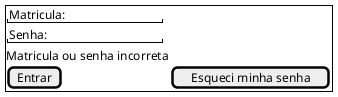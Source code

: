 @startsalt
{+
  "Matricula:         "
  "Senha:             "
  Matricula ou senha incorreta
  [Entrar] | [Esqueci minha senha]
}
@endsalt
